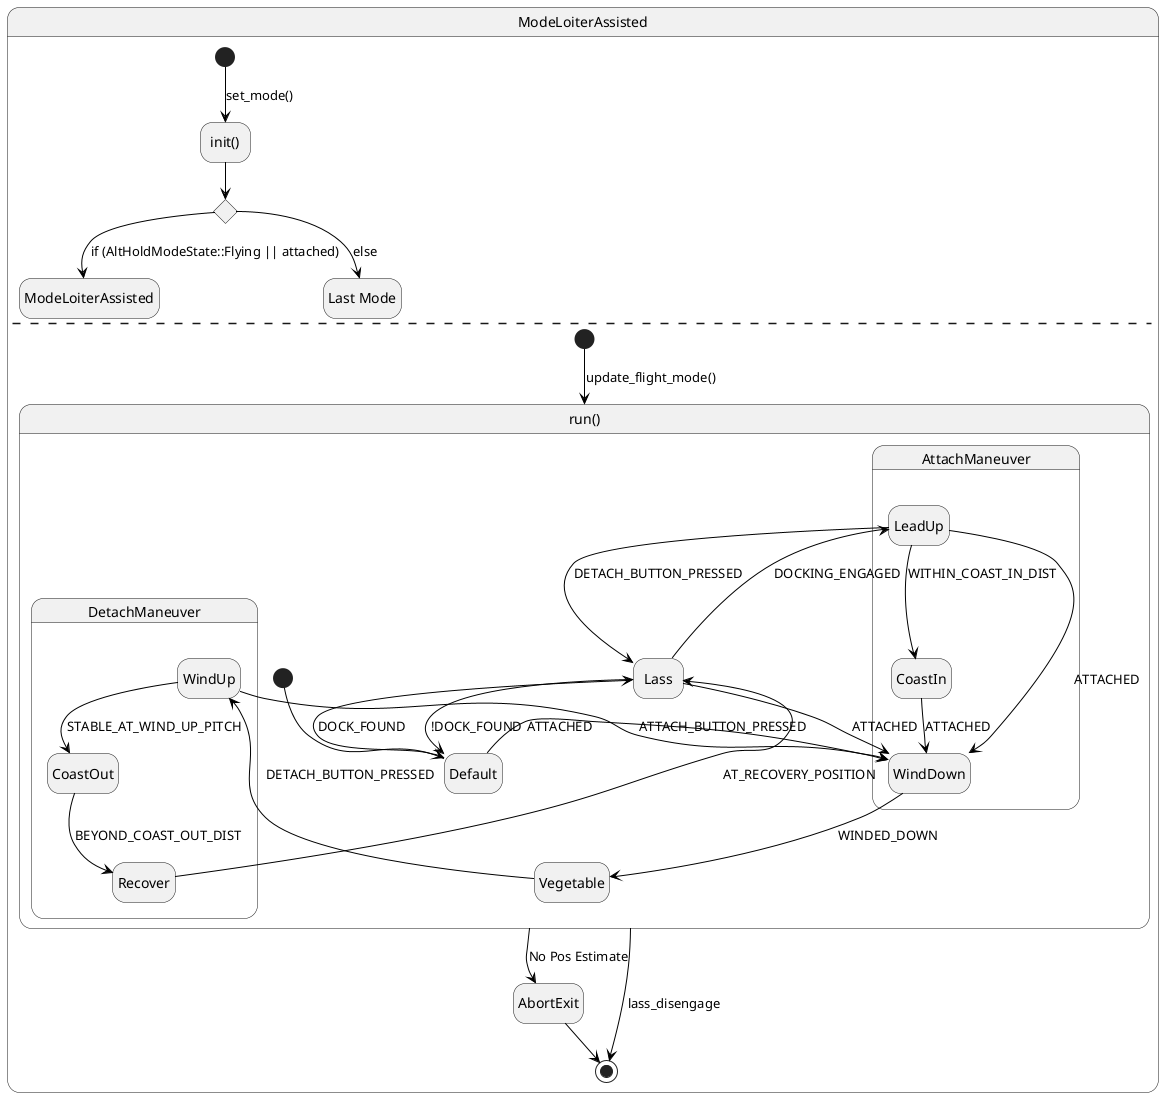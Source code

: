 @startuml Lass State Machine

hide empty description

state ModeLoiterAssisted {
    ' States
    state "init()" as init
    state "ModeLoiterAssisted" as mode_lass
    state "Last Mode" as mode_last
    state c <<choice>>

    ' Transitions
    [*] -[#black]-> init : set_mode()
    init -[#black]-> c
    c -[#black]-> mode_lass : if (AltHoldModeState::Flying || attached)
    c -[#black]-> mode_last : else

    ' -----------------------------------------
    --

    state "run()" as run{
        ' States  ================================
        state Lass
        State AttachManeuver {
            State LeadUp
            State CoastIn
            State WindDown
        }
        state Vegetable
        State DetachManeuver {
            State WindUp
            State CoastOut
            State Recover
        }
        State Default

        ' Transitions ================================
        [*] -[#black]-> Default
        Default -[#black]-> Lass : DOCK_FOUND
        Default -[#black]-> WindDown : ATTACHED
        Lass -[#black]-> Default : !DOCK_FOUND
        Lass -[#black]-> LeadUp : DOCKING_ENGAGED
        Lass -[#black]-> WindDown : ATTACHED
        LeadUp -[#black]-> CoastIn : WITHIN_COAST_IN_DIST
        LeadUp -[#black]-> WindDown : ATTACHED
        LeadUp -[#black]-> Lass : DETACH_BUTTON_PRESSED 
        CoastIn -[#black]-> WindDown : ATTACHED
        WindDown -[#black]-> Vegetable : WINDED_DOWN
        Vegetable -[#black]-> WindUp : DETACH_BUTTON_PRESSED
        WindUp -[#black]-> CoastOut : STABLE_AT_WIND_UP_PITCH
        WindUp -[#black]-> WindDown : ATTACH_BUTTON_PRESSED
        CoastOut -[#black]-> Recover : BEYOND_COAST_OUT_DIST
        Recover -[#black]-> Lass : AT_RECOVERY_POSITION
    }

    State AbortExit

    [*] -[#black]-> run : update_flight_mode()
    run -[#black]-> [*] : lass_disengage
    run -[#black]-> AbortExit : No Pos Estimate
    AbortExit -[#black]-> [*]
}

@enduml
' https://plantuml.com/state-diagram
